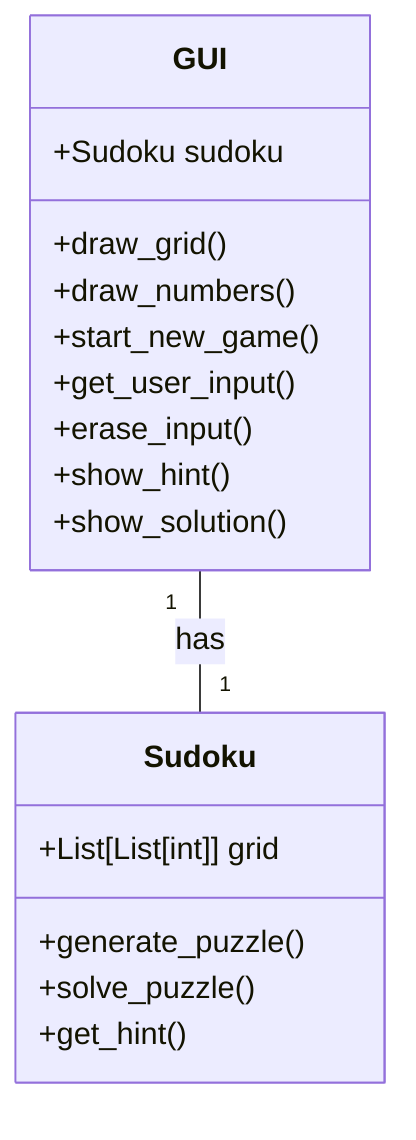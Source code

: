 classDiagram
        class Sudoku{
            +List[List[int]] grid
            +generate_puzzle()
            +solve_puzzle()
            +get_hint()
        }
        class GUI{
            +Sudoku sudoku
            +draw_grid()
            +draw_numbers()
            +start_new_game()
            +get_user_input()
            +erase_input()
            +show_hint()
            +show_solution()
        }
        GUI "1" -- "1" Sudoku: has